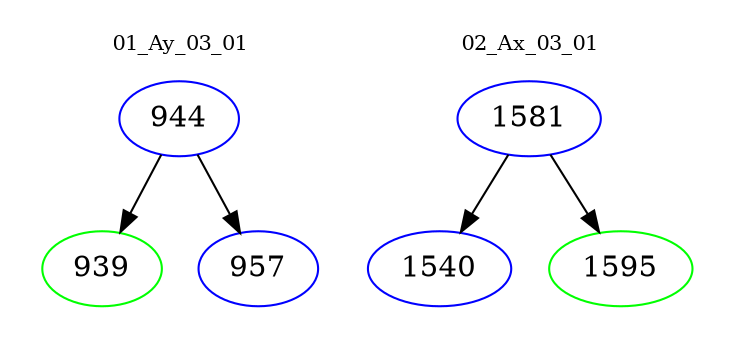 digraph{
subgraph cluster_0 {
color = white
label = "01_Ay_03_01";
fontsize=10;
T0_944 [label="944", color="blue"]
T0_944 -> T0_939 [color="black"]
T0_939 [label="939", color="green"]
T0_944 -> T0_957 [color="black"]
T0_957 [label="957", color="blue"]
}
subgraph cluster_1 {
color = white
label = "02_Ax_03_01";
fontsize=10;
T1_1581 [label="1581", color="blue"]
T1_1581 -> T1_1540 [color="black"]
T1_1540 [label="1540", color="blue"]
T1_1581 -> T1_1595 [color="black"]
T1_1595 [label="1595", color="green"]
}
}
